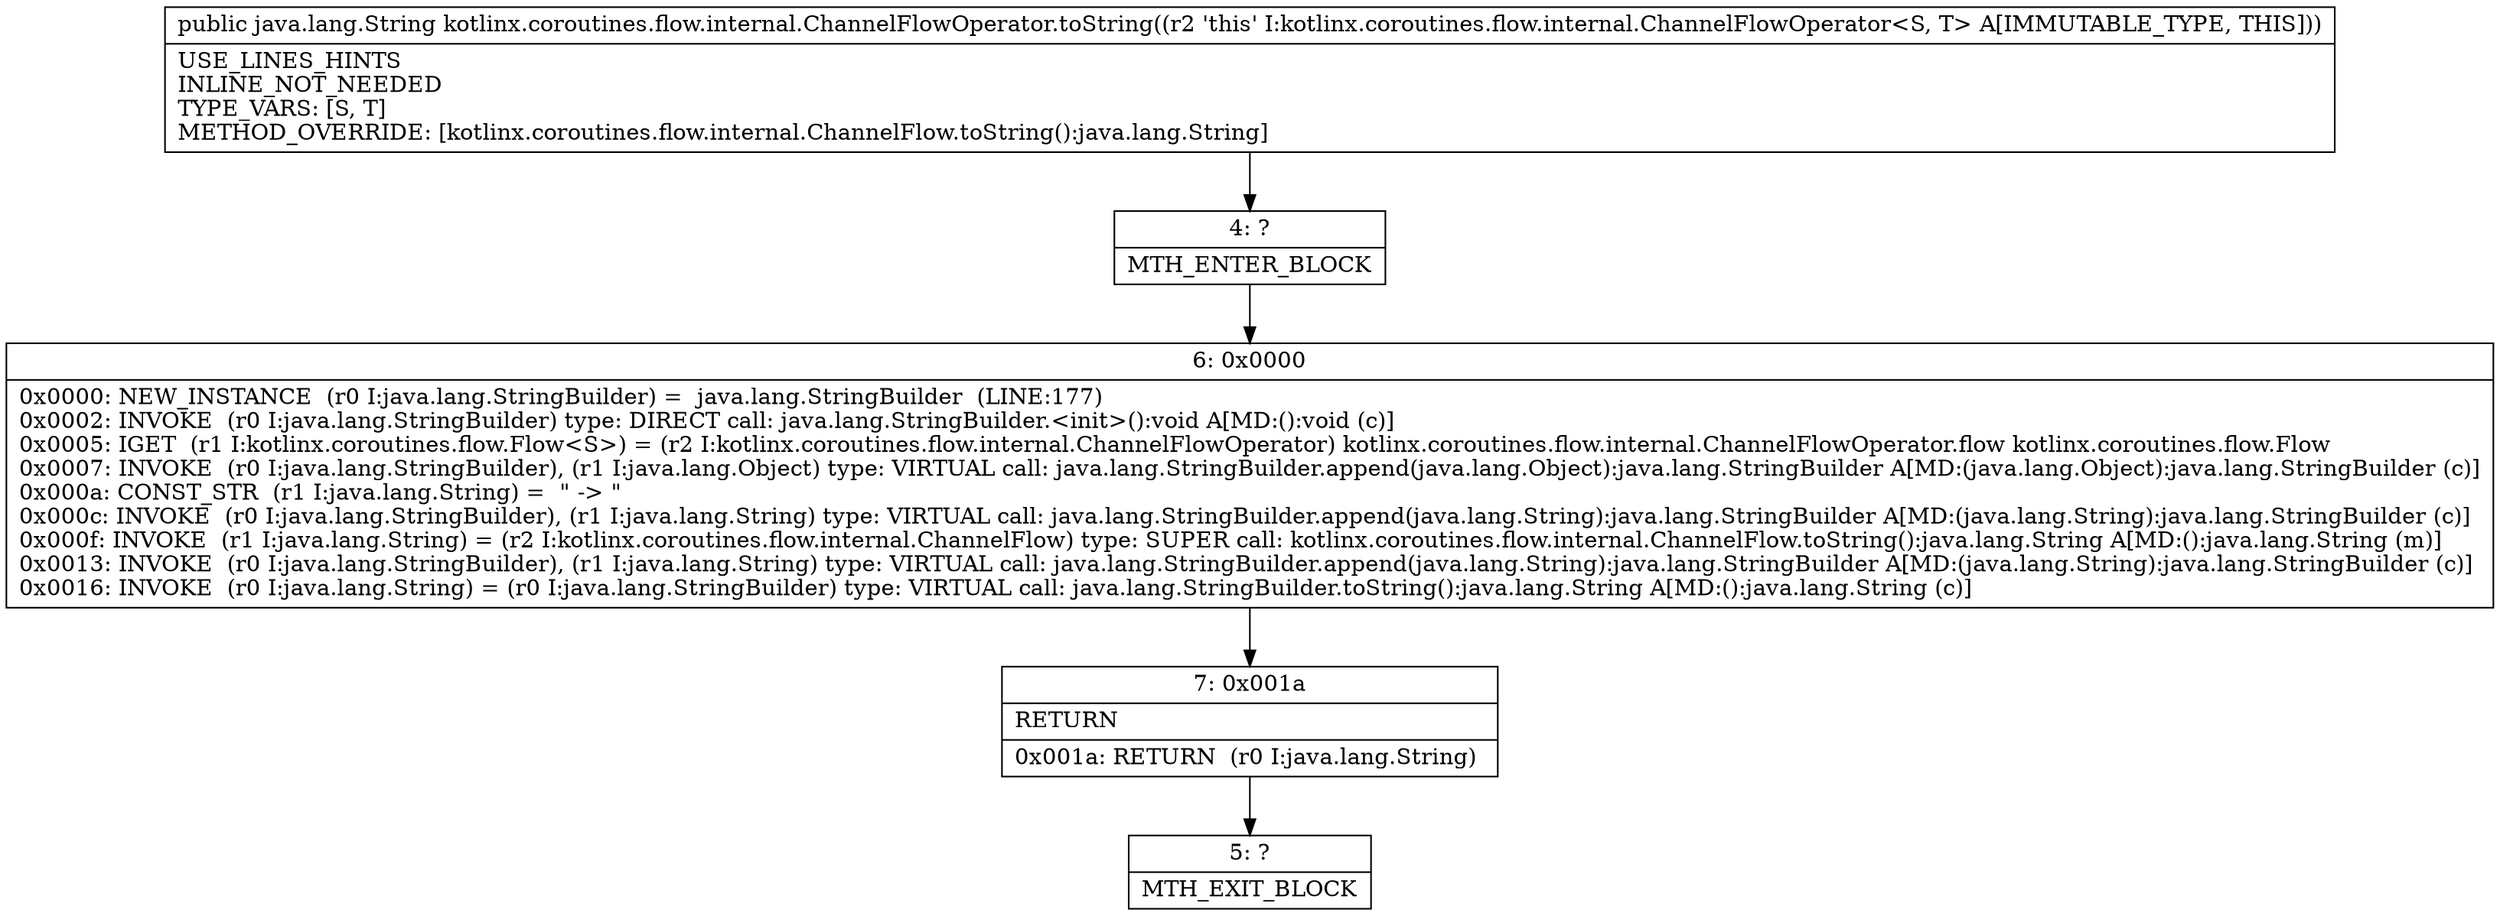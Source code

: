digraph "CFG forkotlinx.coroutines.flow.internal.ChannelFlowOperator.toString()Ljava\/lang\/String;" {
Node_4 [shape=record,label="{4\:\ ?|MTH_ENTER_BLOCK\l}"];
Node_6 [shape=record,label="{6\:\ 0x0000|0x0000: NEW_INSTANCE  (r0 I:java.lang.StringBuilder) =  java.lang.StringBuilder  (LINE:177)\l0x0002: INVOKE  (r0 I:java.lang.StringBuilder) type: DIRECT call: java.lang.StringBuilder.\<init\>():void A[MD:():void (c)]\l0x0005: IGET  (r1 I:kotlinx.coroutines.flow.Flow\<S\>) = (r2 I:kotlinx.coroutines.flow.internal.ChannelFlowOperator) kotlinx.coroutines.flow.internal.ChannelFlowOperator.flow kotlinx.coroutines.flow.Flow \l0x0007: INVOKE  (r0 I:java.lang.StringBuilder), (r1 I:java.lang.Object) type: VIRTUAL call: java.lang.StringBuilder.append(java.lang.Object):java.lang.StringBuilder A[MD:(java.lang.Object):java.lang.StringBuilder (c)]\l0x000a: CONST_STR  (r1 I:java.lang.String) =  \" \-\> \" \l0x000c: INVOKE  (r0 I:java.lang.StringBuilder), (r1 I:java.lang.String) type: VIRTUAL call: java.lang.StringBuilder.append(java.lang.String):java.lang.StringBuilder A[MD:(java.lang.String):java.lang.StringBuilder (c)]\l0x000f: INVOKE  (r1 I:java.lang.String) = (r2 I:kotlinx.coroutines.flow.internal.ChannelFlow) type: SUPER call: kotlinx.coroutines.flow.internal.ChannelFlow.toString():java.lang.String A[MD:():java.lang.String (m)]\l0x0013: INVOKE  (r0 I:java.lang.StringBuilder), (r1 I:java.lang.String) type: VIRTUAL call: java.lang.StringBuilder.append(java.lang.String):java.lang.StringBuilder A[MD:(java.lang.String):java.lang.StringBuilder (c)]\l0x0016: INVOKE  (r0 I:java.lang.String) = (r0 I:java.lang.StringBuilder) type: VIRTUAL call: java.lang.StringBuilder.toString():java.lang.String A[MD:():java.lang.String (c)]\l}"];
Node_7 [shape=record,label="{7\:\ 0x001a|RETURN\l|0x001a: RETURN  (r0 I:java.lang.String) \l}"];
Node_5 [shape=record,label="{5\:\ ?|MTH_EXIT_BLOCK\l}"];
MethodNode[shape=record,label="{public java.lang.String kotlinx.coroutines.flow.internal.ChannelFlowOperator.toString((r2 'this' I:kotlinx.coroutines.flow.internal.ChannelFlowOperator\<S, T\> A[IMMUTABLE_TYPE, THIS]))  | USE_LINES_HINTS\lINLINE_NOT_NEEDED\lTYPE_VARS: [S, T]\lMETHOD_OVERRIDE: [kotlinx.coroutines.flow.internal.ChannelFlow.toString():java.lang.String]\l}"];
MethodNode -> Node_4;Node_4 -> Node_6;
Node_6 -> Node_7;
Node_7 -> Node_5;
}

